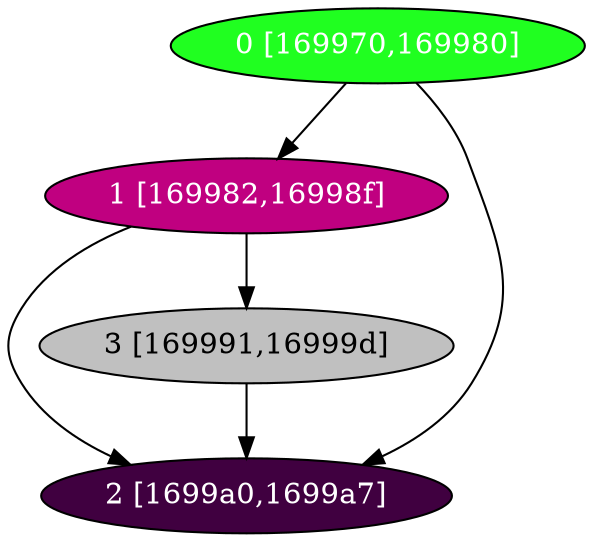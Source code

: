 diGraph libnss3{
	libnss3_0  [style=filled fillcolor="#20FF20" fontcolor="#ffffff" shape=oval label="0 [169970,169980]"]
	libnss3_1  [style=filled fillcolor="#C00080" fontcolor="#ffffff" shape=oval label="1 [169982,16998f]"]
	libnss3_2  [style=filled fillcolor="#400040" fontcolor="#ffffff" shape=oval label="2 [1699a0,1699a7]"]
	libnss3_3  [style=filled fillcolor="#C0C0C0" fontcolor="#000000" shape=oval label="3 [169991,16999d]"]

	libnss3_0 -> libnss3_1
	libnss3_0 -> libnss3_2
	libnss3_1 -> libnss3_2
	libnss3_1 -> libnss3_3
	libnss3_3 -> libnss3_2
}